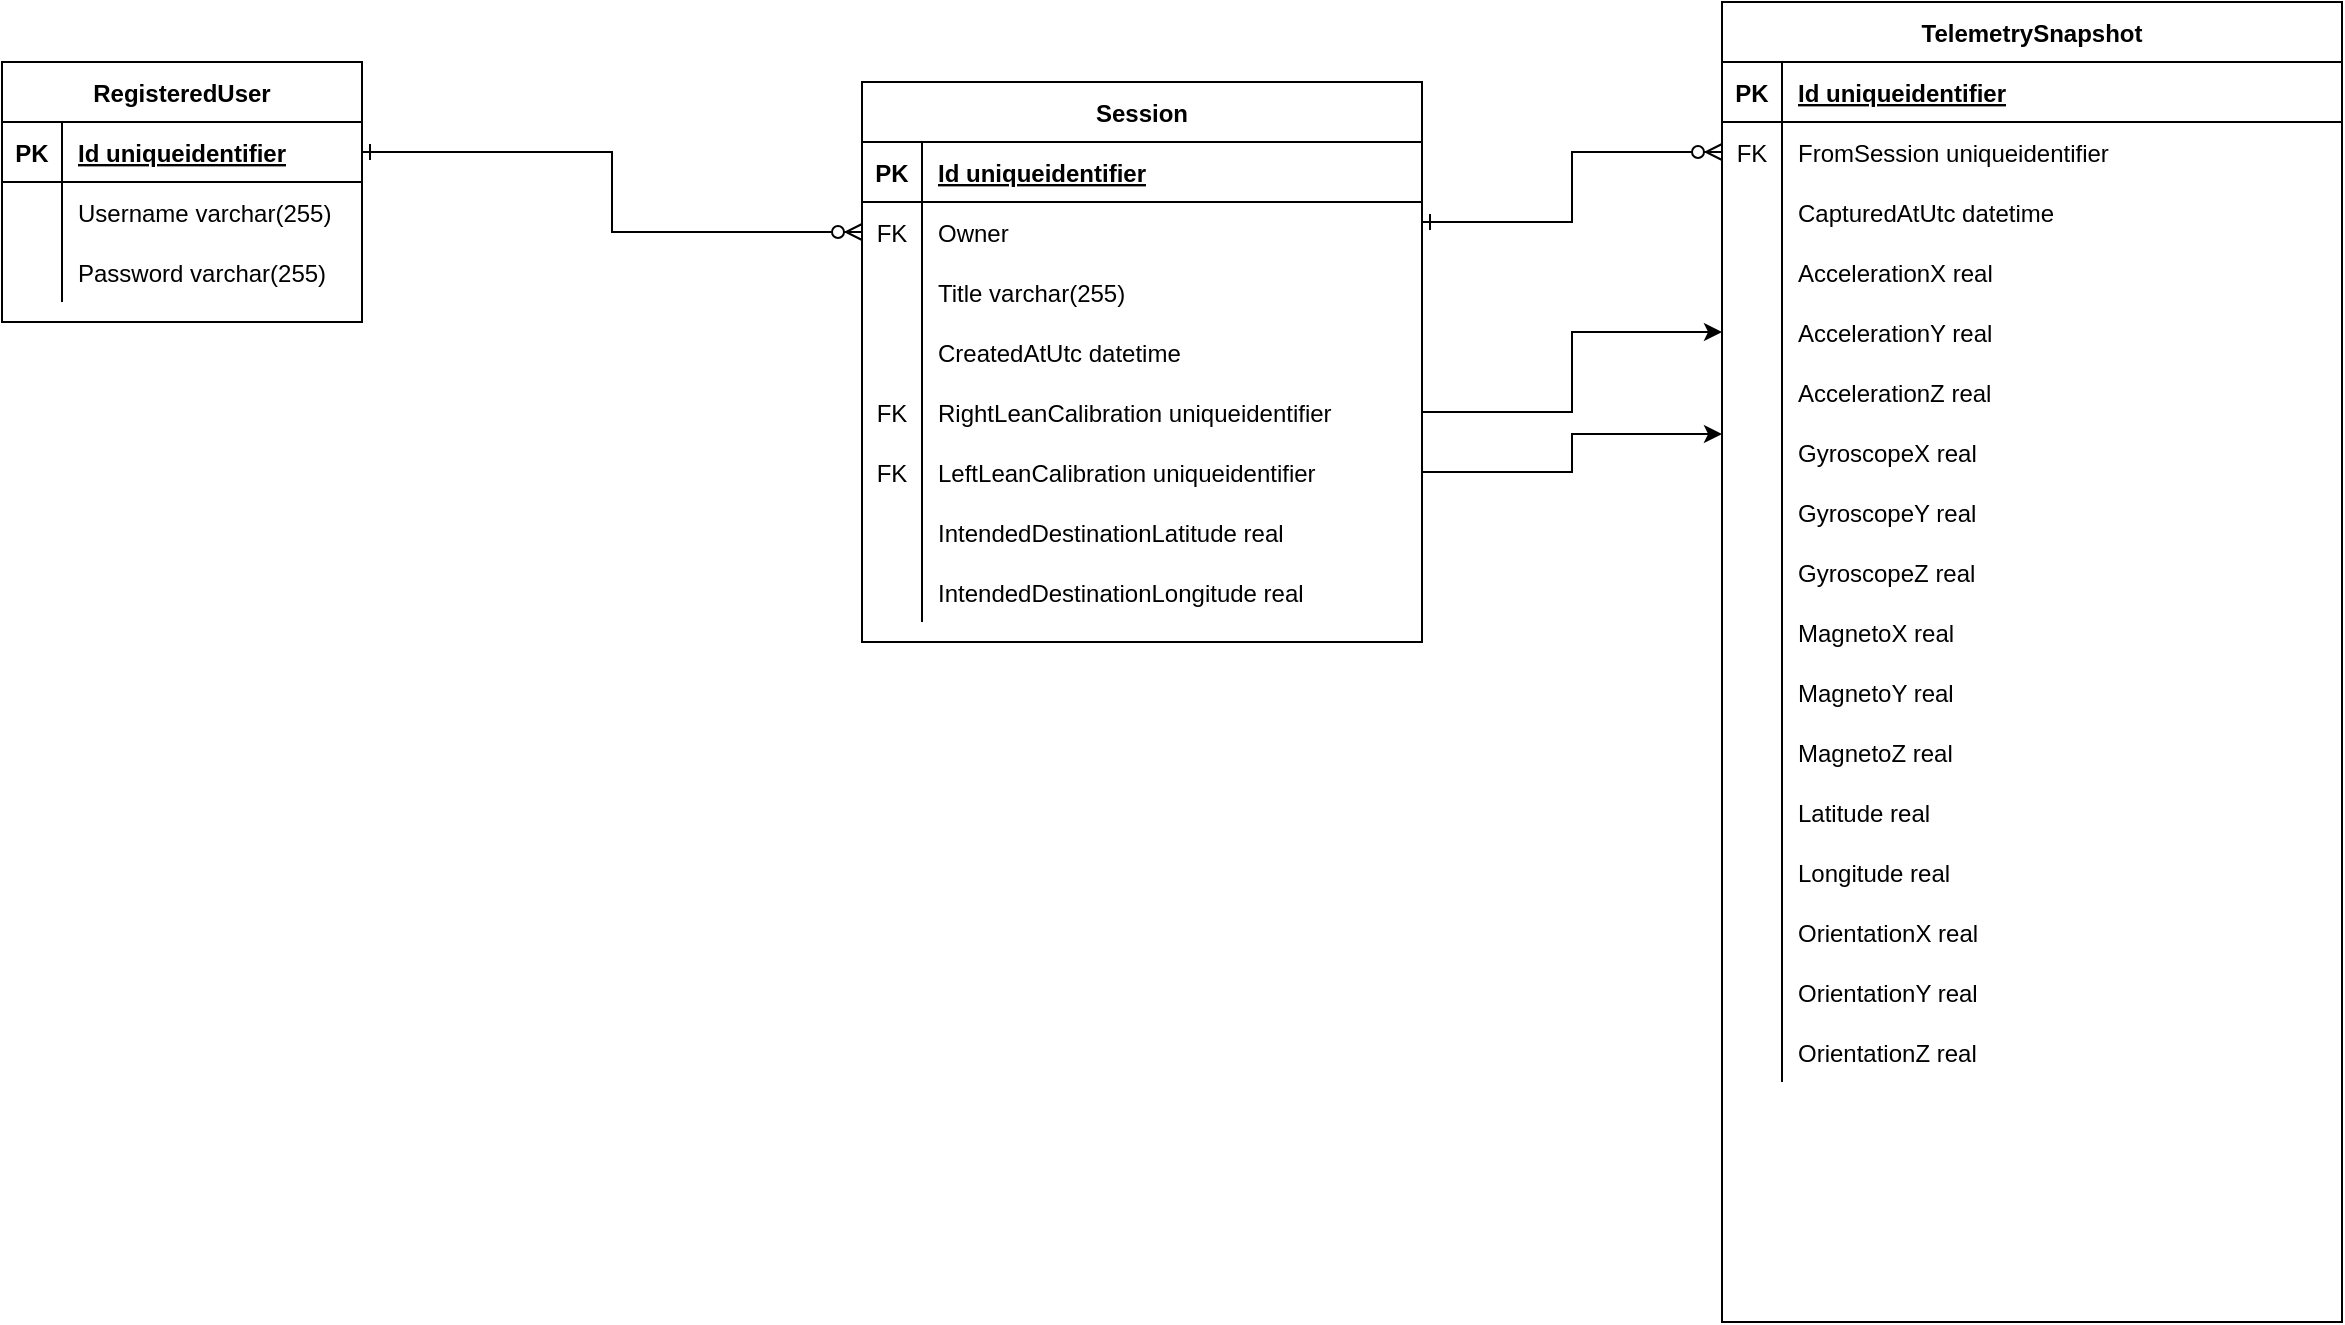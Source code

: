 <mxfile version="15.6.8" type="device"><diagram id="uxjR67eXe4s9mB2-4hJg" name="Page-1"><mxGraphModel dx="1952" dy="606" grid="1" gridSize="10" guides="1" tooltips="1" connect="1" arrows="1" fold="1" page="1" pageScale="1" pageWidth="850" pageHeight="1100" math="0" shadow="0"><root><mxCell id="0"/><mxCell id="1" parent="0"/><mxCell id="_TvXI2_eDQ4WfYmYCl9j-1" value="TelemetrySnapshot" style="shape=table;startSize=30;container=1;collapsible=1;childLayout=tableLayout;fixedRows=1;rowLines=0;fontStyle=1;align=center;resizeLast=1;" parent="1" vertex="1"><mxGeometry x="330" y="320" width="310" height="660" as="geometry"/></mxCell><mxCell id="_TvXI2_eDQ4WfYmYCl9j-2" value="" style="shape=partialRectangle;collapsible=0;dropTarget=0;pointerEvents=0;fillColor=none;top=0;left=0;bottom=1;right=0;points=[[0,0.5],[1,0.5]];portConstraint=eastwest;" parent="_TvXI2_eDQ4WfYmYCl9j-1" vertex="1"><mxGeometry y="30" width="310" height="30" as="geometry"/></mxCell><mxCell id="_TvXI2_eDQ4WfYmYCl9j-3" value="PK" style="shape=partialRectangle;connectable=0;fillColor=none;top=0;left=0;bottom=0;right=0;fontStyle=1;overflow=hidden;" parent="_TvXI2_eDQ4WfYmYCl9j-2" vertex="1"><mxGeometry width="30" height="30" as="geometry"><mxRectangle width="30" height="30" as="alternateBounds"/></mxGeometry></mxCell><mxCell id="_TvXI2_eDQ4WfYmYCl9j-4" value="Id uniqueidentifier" style="shape=partialRectangle;connectable=0;fillColor=none;top=0;left=0;bottom=0;right=0;align=left;spacingLeft=6;fontStyle=5;overflow=hidden;" parent="_TvXI2_eDQ4WfYmYCl9j-2" vertex="1"><mxGeometry x="30" width="280" height="30" as="geometry"><mxRectangle width="280" height="30" as="alternateBounds"/></mxGeometry></mxCell><mxCell id="_TvXI2_eDQ4WfYmYCl9j-45" style="shape=partialRectangle;collapsible=0;dropTarget=0;pointerEvents=0;fillColor=none;top=0;left=0;bottom=0;right=0;points=[[0,0.5],[1,0.5]];portConstraint=eastwest;" parent="_TvXI2_eDQ4WfYmYCl9j-1" vertex="1"><mxGeometry y="60" width="310" height="30" as="geometry"/></mxCell><mxCell id="_TvXI2_eDQ4WfYmYCl9j-46" value="FK" style="shape=partialRectangle;connectable=0;fillColor=none;top=0;left=0;bottom=0;right=0;editable=1;overflow=hidden;" parent="_TvXI2_eDQ4WfYmYCl9j-45" vertex="1"><mxGeometry width="30" height="30" as="geometry"><mxRectangle width="30" height="30" as="alternateBounds"/></mxGeometry></mxCell><mxCell id="_TvXI2_eDQ4WfYmYCl9j-47" value="FromSession uniqueidentifier" style="shape=partialRectangle;connectable=0;fillColor=none;top=0;left=0;bottom=0;right=0;align=left;spacingLeft=6;overflow=hidden;" parent="_TvXI2_eDQ4WfYmYCl9j-45" vertex="1"><mxGeometry x="30" width="280" height="30" as="geometry"><mxRectangle width="280" height="30" as="alternateBounds"/></mxGeometry></mxCell><mxCell id="_TvXI2_eDQ4WfYmYCl9j-5" value="" style="shape=partialRectangle;collapsible=0;dropTarget=0;pointerEvents=0;fillColor=none;top=0;left=0;bottom=0;right=0;points=[[0,0.5],[1,0.5]];portConstraint=eastwest;" parent="_TvXI2_eDQ4WfYmYCl9j-1" vertex="1"><mxGeometry y="90" width="310" height="30" as="geometry"/></mxCell><mxCell id="_TvXI2_eDQ4WfYmYCl9j-6" value="" style="shape=partialRectangle;connectable=0;fillColor=none;top=0;left=0;bottom=0;right=0;editable=1;overflow=hidden;" parent="_TvXI2_eDQ4WfYmYCl9j-5" vertex="1"><mxGeometry width="30" height="30" as="geometry"><mxRectangle width="30" height="30" as="alternateBounds"/></mxGeometry></mxCell><mxCell id="_TvXI2_eDQ4WfYmYCl9j-7" value="CapturedAtUtc datetime" style="shape=partialRectangle;connectable=0;fillColor=none;top=0;left=0;bottom=0;right=0;align=left;spacingLeft=6;overflow=hidden;" parent="_TvXI2_eDQ4WfYmYCl9j-5" vertex="1"><mxGeometry x="30" width="280" height="30" as="geometry"><mxRectangle width="280" height="30" as="alternateBounds"/></mxGeometry></mxCell><mxCell id="_TvXI2_eDQ4WfYmYCl9j-8" value="" style="shape=partialRectangle;collapsible=0;dropTarget=0;pointerEvents=0;fillColor=none;top=0;left=0;bottom=0;right=0;points=[[0,0.5],[1,0.5]];portConstraint=eastwest;" parent="_TvXI2_eDQ4WfYmYCl9j-1" vertex="1"><mxGeometry y="120" width="310" height="30" as="geometry"/></mxCell><mxCell id="_TvXI2_eDQ4WfYmYCl9j-9" value="" style="shape=partialRectangle;connectable=0;fillColor=none;top=0;left=0;bottom=0;right=0;editable=1;overflow=hidden;" parent="_TvXI2_eDQ4WfYmYCl9j-8" vertex="1"><mxGeometry width="30" height="30" as="geometry"><mxRectangle width="30" height="30" as="alternateBounds"/></mxGeometry></mxCell><mxCell id="_TvXI2_eDQ4WfYmYCl9j-10" value="AccelerationX real" style="shape=partialRectangle;connectable=0;fillColor=none;top=0;left=0;bottom=0;right=0;align=left;spacingLeft=6;overflow=hidden;" parent="_TvXI2_eDQ4WfYmYCl9j-8" vertex="1"><mxGeometry x="30" width="280" height="30" as="geometry"><mxRectangle width="280" height="30" as="alternateBounds"/></mxGeometry></mxCell><mxCell id="_TvXI2_eDQ4WfYmYCl9j-11" value="" style="shape=partialRectangle;collapsible=0;dropTarget=0;pointerEvents=0;fillColor=none;top=0;left=0;bottom=0;right=0;points=[[0,0.5],[1,0.5]];portConstraint=eastwest;" parent="_TvXI2_eDQ4WfYmYCl9j-1" vertex="1"><mxGeometry y="150" width="310" height="30" as="geometry"/></mxCell><mxCell id="_TvXI2_eDQ4WfYmYCl9j-12" value="" style="shape=partialRectangle;connectable=0;fillColor=none;top=0;left=0;bottom=0;right=0;editable=1;overflow=hidden;" parent="_TvXI2_eDQ4WfYmYCl9j-11" vertex="1"><mxGeometry width="30" height="30" as="geometry"><mxRectangle width="30" height="30" as="alternateBounds"/></mxGeometry></mxCell><mxCell id="_TvXI2_eDQ4WfYmYCl9j-13" value="AccelerationY real" style="shape=partialRectangle;connectable=0;fillColor=none;top=0;left=0;bottom=0;right=0;align=left;spacingLeft=6;overflow=hidden;" parent="_TvXI2_eDQ4WfYmYCl9j-11" vertex="1"><mxGeometry x="30" width="280" height="30" as="geometry"><mxRectangle width="280" height="30" as="alternateBounds"/></mxGeometry></mxCell><mxCell id="_TvXI2_eDQ4WfYmYCl9j-14" style="shape=partialRectangle;collapsible=0;dropTarget=0;pointerEvents=0;fillColor=none;top=0;left=0;bottom=0;right=0;points=[[0,0.5],[1,0.5]];portConstraint=eastwest;" parent="_TvXI2_eDQ4WfYmYCl9j-1" vertex="1"><mxGeometry y="180" width="310" height="30" as="geometry"/></mxCell><mxCell id="_TvXI2_eDQ4WfYmYCl9j-15" style="shape=partialRectangle;connectable=0;fillColor=none;top=0;left=0;bottom=0;right=0;editable=1;overflow=hidden;" parent="_TvXI2_eDQ4WfYmYCl9j-14" vertex="1"><mxGeometry width="30" height="30" as="geometry"><mxRectangle width="30" height="30" as="alternateBounds"/></mxGeometry></mxCell><mxCell id="_TvXI2_eDQ4WfYmYCl9j-16" value="AccelerationZ real" style="shape=partialRectangle;connectable=0;fillColor=none;top=0;left=0;bottom=0;right=0;align=left;spacingLeft=6;overflow=hidden;" parent="_TvXI2_eDQ4WfYmYCl9j-14" vertex="1"><mxGeometry x="30" width="280" height="30" as="geometry"><mxRectangle width="280" height="30" as="alternateBounds"/></mxGeometry></mxCell><mxCell id="_TvXI2_eDQ4WfYmYCl9j-17" style="shape=partialRectangle;collapsible=0;dropTarget=0;pointerEvents=0;fillColor=none;top=0;left=0;bottom=0;right=0;points=[[0,0.5],[1,0.5]];portConstraint=eastwest;" parent="_TvXI2_eDQ4WfYmYCl9j-1" vertex="1"><mxGeometry y="210" width="310" height="30" as="geometry"/></mxCell><mxCell id="_TvXI2_eDQ4WfYmYCl9j-18" style="shape=partialRectangle;connectable=0;fillColor=none;top=0;left=0;bottom=0;right=0;editable=1;overflow=hidden;" parent="_TvXI2_eDQ4WfYmYCl9j-17" vertex="1"><mxGeometry width="30" height="30" as="geometry"><mxRectangle width="30" height="30" as="alternateBounds"/></mxGeometry></mxCell><mxCell id="_TvXI2_eDQ4WfYmYCl9j-19" value="GyroscopeX real" style="shape=partialRectangle;connectable=0;fillColor=none;top=0;left=0;bottom=0;right=0;align=left;spacingLeft=6;overflow=hidden;" parent="_TvXI2_eDQ4WfYmYCl9j-17" vertex="1"><mxGeometry x="30" width="280" height="30" as="geometry"><mxRectangle width="280" height="30" as="alternateBounds"/></mxGeometry></mxCell><mxCell id="_TvXI2_eDQ4WfYmYCl9j-20" style="shape=partialRectangle;collapsible=0;dropTarget=0;pointerEvents=0;fillColor=none;top=0;left=0;bottom=0;right=0;points=[[0,0.5],[1,0.5]];portConstraint=eastwest;" parent="_TvXI2_eDQ4WfYmYCl9j-1" vertex="1"><mxGeometry y="240" width="310" height="30" as="geometry"/></mxCell><mxCell id="_TvXI2_eDQ4WfYmYCl9j-21" style="shape=partialRectangle;connectable=0;fillColor=none;top=0;left=0;bottom=0;right=0;editable=1;overflow=hidden;" parent="_TvXI2_eDQ4WfYmYCl9j-20" vertex="1"><mxGeometry width="30" height="30" as="geometry"><mxRectangle width="30" height="30" as="alternateBounds"/></mxGeometry></mxCell><mxCell id="_TvXI2_eDQ4WfYmYCl9j-22" value="GyroscopeY real" style="shape=partialRectangle;connectable=0;fillColor=none;top=0;left=0;bottom=0;right=0;align=left;spacingLeft=6;overflow=hidden;" parent="_TvXI2_eDQ4WfYmYCl9j-20" vertex="1"><mxGeometry x="30" width="280" height="30" as="geometry"><mxRectangle width="280" height="30" as="alternateBounds"/></mxGeometry></mxCell><mxCell id="_TvXI2_eDQ4WfYmYCl9j-23" style="shape=partialRectangle;collapsible=0;dropTarget=0;pointerEvents=0;fillColor=none;top=0;left=0;bottom=0;right=0;points=[[0,0.5],[1,0.5]];portConstraint=eastwest;" parent="_TvXI2_eDQ4WfYmYCl9j-1" vertex="1"><mxGeometry y="270" width="310" height="30" as="geometry"/></mxCell><mxCell id="_TvXI2_eDQ4WfYmYCl9j-24" style="shape=partialRectangle;connectable=0;fillColor=none;top=0;left=0;bottom=0;right=0;editable=1;overflow=hidden;" parent="_TvXI2_eDQ4WfYmYCl9j-23" vertex="1"><mxGeometry width="30" height="30" as="geometry"><mxRectangle width="30" height="30" as="alternateBounds"/></mxGeometry></mxCell><mxCell id="_TvXI2_eDQ4WfYmYCl9j-25" value="GyroscopeZ real" style="shape=partialRectangle;connectable=0;fillColor=none;top=0;left=0;bottom=0;right=0;align=left;spacingLeft=6;overflow=hidden;" parent="_TvXI2_eDQ4WfYmYCl9j-23" vertex="1"><mxGeometry x="30" width="280" height="30" as="geometry"><mxRectangle width="280" height="30" as="alternateBounds"/></mxGeometry></mxCell><mxCell id="_TvXI2_eDQ4WfYmYCl9j-49" style="shape=partialRectangle;collapsible=0;dropTarget=0;pointerEvents=0;fillColor=none;top=0;left=0;bottom=0;right=0;points=[[0,0.5],[1,0.5]];portConstraint=eastwest;" parent="_TvXI2_eDQ4WfYmYCl9j-1" vertex="1"><mxGeometry y="300" width="310" height="30" as="geometry"/></mxCell><mxCell id="_TvXI2_eDQ4WfYmYCl9j-50" style="shape=partialRectangle;connectable=0;fillColor=none;top=0;left=0;bottom=0;right=0;editable=1;overflow=hidden;" parent="_TvXI2_eDQ4WfYmYCl9j-49" vertex="1"><mxGeometry width="30" height="30" as="geometry"><mxRectangle width="30" height="30" as="alternateBounds"/></mxGeometry></mxCell><mxCell id="_TvXI2_eDQ4WfYmYCl9j-51" value="MagnetoX real" style="shape=partialRectangle;connectable=0;fillColor=none;top=0;left=0;bottom=0;right=0;align=left;spacingLeft=6;overflow=hidden;" parent="_TvXI2_eDQ4WfYmYCl9j-49" vertex="1"><mxGeometry x="30" width="280" height="30" as="geometry"><mxRectangle width="280" height="30" as="alternateBounds"/></mxGeometry></mxCell><mxCell id="_TvXI2_eDQ4WfYmYCl9j-52" style="shape=partialRectangle;collapsible=0;dropTarget=0;pointerEvents=0;fillColor=none;top=0;left=0;bottom=0;right=0;points=[[0,0.5],[1,0.5]];portConstraint=eastwest;" parent="_TvXI2_eDQ4WfYmYCl9j-1" vertex="1"><mxGeometry y="330" width="310" height="30" as="geometry"/></mxCell><mxCell id="_TvXI2_eDQ4WfYmYCl9j-53" style="shape=partialRectangle;connectable=0;fillColor=none;top=0;left=0;bottom=0;right=0;editable=1;overflow=hidden;" parent="_TvXI2_eDQ4WfYmYCl9j-52" vertex="1"><mxGeometry width="30" height="30" as="geometry"><mxRectangle width="30" height="30" as="alternateBounds"/></mxGeometry></mxCell><mxCell id="_TvXI2_eDQ4WfYmYCl9j-54" value="MagnetoY real" style="shape=partialRectangle;connectable=0;fillColor=none;top=0;left=0;bottom=0;right=0;align=left;spacingLeft=6;overflow=hidden;" parent="_TvXI2_eDQ4WfYmYCl9j-52" vertex="1"><mxGeometry x="30" width="280" height="30" as="geometry"><mxRectangle width="280" height="30" as="alternateBounds"/></mxGeometry></mxCell><mxCell id="_TvXI2_eDQ4WfYmYCl9j-55" style="shape=partialRectangle;collapsible=0;dropTarget=0;pointerEvents=0;fillColor=none;top=0;left=0;bottom=0;right=0;points=[[0,0.5],[1,0.5]];portConstraint=eastwest;" parent="_TvXI2_eDQ4WfYmYCl9j-1" vertex="1"><mxGeometry y="360" width="310" height="30" as="geometry"/></mxCell><mxCell id="_TvXI2_eDQ4WfYmYCl9j-56" style="shape=partialRectangle;connectable=0;fillColor=none;top=0;left=0;bottom=0;right=0;editable=1;overflow=hidden;" parent="_TvXI2_eDQ4WfYmYCl9j-55" vertex="1"><mxGeometry width="30" height="30" as="geometry"><mxRectangle width="30" height="30" as="alternateBounds"/></mxGeometry></mxCell><mxCell id="_TvXI2_eDQ4WfYmYCl9j-57" value="MagnetoZ real" style="shape=partialRectangle;connectable=0;fillColor=none;top=0;left=0;bottom=0;right=0;align=left;spacingLeft=6;overflow=hidden;" parent="_TvXI2_eDQ4WfYmYCl9j-55" vertex="1"><mxGeometry x="30" width="280" height="30" as="geometry"><mxRectangle width="280" height="30" as="alternateBounds"/></mxGeometry></mxCell><mxCell id="_TvXI2_eDQ4WfYmYCl9j-26" style="shape=partialRectangle;collapsible=0;dropTarget=0;pointerEvents=0;fillColor=none;top=0;left=0;bottom=0;right=0;points=[[0,0.5],[1,0.5]];portConstraint=eastwest;" parent="_TvXI2_eDQ4WfYmYCl9j-1" vertex="1"><mxGeometry y="390" width="310" height="30" as="geometry"/></mxCell><mxCell id="_TvXI2_eDQ4WfYmYCl9j-27" style="shape=partialRectangle;connectable=0;fillColor=none;top=0;left=0;bottom=0;right=0;editable=1;overflow=hidden;" parent="_TvXI2_eDQ4WfYmYCl9j-26" vertex="1"><mxGeometry width="30" height="30" as="geometry"><mxRectangle width="30" height="30" as="alternateBounds"/></mxGeometry></mxCell><mxCell id="_TvXI2_eDQ4WfYmYCl9j-28" value="Latitude real" style="shape=partialRectangle;connectable=0;fillColor=none;top=0;left=0;bottom=0;right=0;align=left;spacingLeft=6;overflow=hidden;" parent="_TvXI2_eDQ4WfYmYCl9j-26" vertex="1"><mxGeometry x="30" width="280" height="30" as="geometry"><mxRectangle width="280" height="30" as="alternateBounds"/></mxGeometry></mxCell><mxCell id="_TvXI2_eDQ4WfYmYCl9j-29" style="shape=partialRectangle;collapsible=0;dropTarget=0;pointerEvents=0;fillColor=none;top=0;left=0;bottom=0;right=0;points=[[0,0.5],[1,0.5]];portConstraint=eastwest;" parent="_TvXI2_eDQ4WfYmYCl9j-1" vertex="1"><mxGeometry y="420" width="310" height="30" as="geometry"/></mxCell><mxCell id="_TvXI2_eDQ4WfYmYCl9j-30" style="shape=partialRectangle;connectable=0;fillColor=none;top=0;left=0;bottom=0;right=0;editable=1;overflow=hidden;" parent="_TvXI2_eDQ4WfYmYCl9j-29" vertex="1"><mxGeometry width="30" height="30" as="geometry"><mxRectangle width="30" height="30" as="alternateBounds"/></mxGeometry></mxCell><mxCell id="_TvXI2_eDQ4WfYmYCl9j-31" value="Longitude real" style="shape=partialRectangle;connectable=0;fillColor=none;top=0;left=0;bottom=0;right=0;align=left;spacingLeft=6;overflow=hidden;" parent="_TvXI2_eDQ4WfYmYCl9j-29" vertex="1"><mxGeometry x="30" width="280" height="30" as="geometry"><mxRectangle width="280" height="30" as="alternateBounds"/></mxGeometry></mxCell><mxCell id="P8bGdONdd6ahZ45l8Bpt-1" style="shape=partialRectangle;collapsible=0;dropTarget=0;pointerEvents=0;fillColor=none;top=0;left=0;bottom=0;right=0;points=[[0,0.5],[1,0.5]];portConstraint=eastwest;" parent="_TvXI2_eDQ4WfYmYCl9j-1" vertex="1"><mxGeometry y="450" width="310" height="30" as="geometry"/></mxCell><mxCell id="P8bGdONdd6ahZ45l8Bpt-2" style="shape=partialRectangle;connectable=0;fillColor=none;top=0;left=0;bottom=0;right=0;editable=1;overflow=hidden;" parent="P8bGdONdd6ahZ45l8Bpt-1" vertex="1"><mxGeometry width="30" height="30" as="geometry"><mxRectangle width="30" height="30" as="alternateBounds"/></mxGeometry></mxCell><mxCell id="P8bGdONdd6ahZ45l8Bpt-3" value="OrientationX real" style="shape=partialRectangle;connectable=0;fillColor=none;top=0;left=0;bottom=0;right=0;align=left;spacingLeft=6;overflow=hidden;" parent="P8bGdONdd6ahZ45l8Bpt-1" vertex="1"><mxGeometry x="30" width="280" height="30" as="geometry"><mxRectangle width="280" height="30" as="alternateBounds"/></mxGeometry></mxCell><mxCell id="P8bGdONdd6ahZ45l8Bpt-4" style="shape=partialRectangle;collapsible=0;dropTarget=0;pointerEvents=0;fillColor=none;top=0;left=0;bottom=0;right=0;points=[[0,0.5],[1,0.5]];portConstraint=eastwest;" parent="_TvXI2_eDQ4WfYmYCl9j-1" vertex="1"><mxGeometry y="480" width="310" height="30" as="geometry"/></mxCell><mxCell id="P8bGdONdd6ahZ45l8Bpt-5" style="shape=partialRectangle;connectable=0;fillColor=none;top=0;left=0;bottom=0;right=0;editable=1;overflow=hidden;" parent="P8bGdONdd6ahZ45l8Bpt-4" vertex="1"><mxGeometry width="30" height="30" as="geometry"><mxRectangle width="30" height="30" as="alternateBounds"/></mxGeometry></mxCell><mxCell id="P8bGdONdd6ahZ45l8Bpt-6" value="OrientationY real" style="shape=partialRectangle;connectable=0;fillColor=none;top=0;left=0;bottom=0;right=0;align=left;spacingLeft=6;overflow=hidden;" parent="P8bGdONdd6ahZ45l8Bpt-4" vertex="1"><mxGeometry x="30" width="280" height="30" as="geometry"><mxRectangle width="280" height="30" as="alternateBounds"/></mxGeometry></mxCell><mxCell id="P8bGdONdd6ahZ45l8Bpt-7" style="shape=partialRectangle;collapsible=0;dropTarget=0;pointerEvents=0;fillColor=none;top=0;left=0;bottom=0;right=0;points=[[0,0.5],[1,0.5]];portConstraint=eastwest;" parent="_TvXI2_eDQ4WfYmYCl9j-1" vertex="1"><mxGeometry y="510" width="310" height="30" as="geometry"/></mxCell><mxCell id="P8bGdONdd6ahZ45l8Bpt-8" style="shape=partialRectangle;connectable=0;fillColor=none;top=0;left=0;bottom=0;right=0;editable=1;overflow=hidden;" parent="P8bGdONdd6ahZ45l8Bpt-7" vertex="1"><mxGeometry width="30" height="30" as="geometry"><mxRectangle width="30" height="30" as="alternateBounds"/></mxGeometry></mxCell><mxCell id="P8bGdONdd6ahZ45l8Bpt-9" value="OrientationZ real" style="shape=partialRectangle;connectable=0;fillColor=none;top=0;left=0;bottom=0;right=0;align=left;spacingLeft=6;overflow=hidden;" parent="P8bGdONdd6ahZ45l8Bpt-7" vertex="1"><mxGeometry x="30" width="280" height="30" as="geometry"><mxRectangle width="280" height="30" as="alternateBounds"/></mxGeometry></mxCell><mxCell id="_TvXI2_eDQ4WfYmYCl9j-32" value="Session" style="shape=table;startSize=30;container=1;collapsible=1;childLayout=tableLayout;fixedRows=1;rowLines=0;fontStyle=1;align=center;resizeLast=1;" parent="1" vertex="1"><mxGeometry x="-100" y="360" width="280" height="280" as="geometry"/></mxCell><mxCell id="_TvXI2_eDQ4WfYmYCl9j-33" value="" style="shape=partialRectangle;collapsible=0;dropTarget=0;pointerEvents=0;fillColor=none;top=0;left=0;bottom=1;right=0;points=[[0,0.5],[1,0.5]];portConstraint=eastwest;" parent="_TvXI2_eDQ4WfYmYCl9j-32" vertex="1"><mxGeometry y="30" width="280" height="30" as="geometry"/></mxCell><mxCell id="_TvXI2_eDQ4WfYmYCl9j-34" value="PK" style="shape=partialRectangle;connectable=0;fillColor=none;top=0;left=0;bottom=0;right=0;fontStyle=1;overflow=hidden;" parent="_TvXI2_eDQ4WfYmYCl9j-33" vertex="1"><mxGeometry width="30" height="30" as="geometry"><mxRectangle width="30" height="30" as="alternateBounds"/></mxGeometry></mxCell><mxCell id="_TvXI2_eDQ4WfYmYCl9j-35" value="Id uniqueidentifier" style="shape=partialRectangle;connectable=0;fillColor=none;top=0;left=0;bottom=0;right=0;align=left;spacingLeft=6;fontStyle=5;overflow=hidden;" parent="_TvXI2_eDQ4WfYmYCl9j-33" vertex="1"><mxGeometry x="30" width="250" height="30" as="geometry"><mxRectangle width="250" height="30" as="alternateBounds"/></mxGeometry></mxCell><mxCell id="_TvXI2_eDQ4WfYmYCl9j-36" value="" style="shape=partialRectangle;collapsible=0;dropTarget=0;pointerEvents=0;fillColor=none;top=0;left=0;bottom=0;right=0;points=[[0,0.5],[1,0.5]];portConstraint=eastwest;" parent="_TvXI2_eDQ4WfYmYCl9j-32" vertex="1"><mxGeometry y="60" width="280" height="30" as="geometry"/></mxCell><mxCell id="_TvXI2_eDQ4WfYmYCl9j-37" value="FK" style="shape=partialRectangle;connectable=0;fillColor=none;top=0;left=0;bottom=0;right=0;editable=1;overflow=hidden;" parent="_TvXI2_eDQ4WfYmYCl9j-36" vertex="1"><mxGeometry width="30" height="30" as="geometry"><mxRectangle width="30" height="30" as="alternateBounds"/></mxGeometry></mxCell><mxCell id="_TvXI2_eDQ4WfYmYCl9j-38" value="Owner" style="shape=partialRectangle;connectable=0;fillColor=none;top=0;left=0;bottom=0;right=0;align=left;spacingLeft=6;overflow=hidden;" parent="_TvXI2_eDQ4WfYmYCl9j-36" vertex="1"><mxGeometry x="30" width="250" height="30" as="geometry"><mxRectangle width="250" height="30" as="alternateBounds"/></mxGeometry></mxCell><mxCell id="utBm115BUwZT5mW696Ef-1" style="shape=partialRectangle;collapsible=0;dropTarget=0;pointerEvents=0;fillColor=none;top=0;left=0;bottom=0;right=0;points=[[0,0.5],[1,0.5]];portConstraint=eastwest;" parent="_TvXI2_eDQ4WfYmYCl9j-32" vertex="1"><mxGeometry y="90" width="280" height="30" as="geometry"/></mxCell><mxCell id="utBm115BUwZT5mW696Ef-2" style="shape=partialRectangle;connectable=0;fillColor=none;top=0;left=0;bottom=0;right=0;editable=1;overflow=hidden;" parent="utBm115BUwZT5mW696Ef-1" vertex="1"><mxGeometry width="30" height="30" as="geometry"><mxRectangle width="30" height="30" as="alternateBounds"/></mxGeometry></mxCell><mxCell id="utBm115BUwZT5mW696Ef-3" value="Title varchar(255)" style="shape=partialRectangle;connectable=0;fillColor=none;top=0;left=0;bottom=0;right=0;align=left;spacingLeft=6;overflow=hidden;" parent="utBm115BUwZT5mW696Ef-1" vertex="1"><mxGeometry x="30" width="250" height="30" as="geometry"><mxRectangle width="250" height="30" as="alternateBounds"/></mxGeometry></mxCell><mxCell id="utBm115BUwZT5mW696Ef-4" style="shape=partialRectangle;collapsible=0;dropTarget=0;pointerEvents=0;fillColor=none;top=0;left=0;bottom=0;right=0;points=[[0,0.5],[1,0.5]];portConstraint=eastwest;" parent="_TvXI2_eDQ4WfYmYCl9j-32" vertex="1"><mxGeometry y="120" width="280" height="30" as="geometry"/></mxCell><mxCell id="utBm115BUwZT5mW696Ef-5" style="shape=partialRectangle;connectable=0;fillColor=none;top=0;left=0;bottom=0;right=0;editable=1;overflow=hidden;" parent="utBm115BUwZT5mW696Ef-4" vertex="1"><mxGeometry width="30" height="30" as="geometry"><mxRectangle width="30" height="30" as="alternateBounds"/></mxGeometry></mxCell><mxCell id="utBm115BUwZT5mW696Ef-6" value="CreatedAtUtc datetime" style="shape=partialRectangle;connectable=0;fillColor=none;top=0;left=0;bottom=0;right=0;align=left;spacingLeft=6;overflow=hidden;" parent="utBm115BUwZT5mW696Ef-4" vertex="1"><mxGeometry x="30" width="250" height="30" as="geometry"><mxRectangle width="250" height="30" as="alternateBounds"/></mxGeometry></mxCell><mxCell id="utBm115BUwZT5mW696Ef-7" style="shape=partialRectangle;collapsible=0;dropTarget=0;pointerEvents=0;fillColor=none;top=0;left=0;bottom=0;right=0;points=[[0,0.5],[1,0.5]];portConstraint=eastwest;" parent="_TvXI2_eDQ4WfYmYCl9j-32" vertex="1"><mxGeometry y="150" width="280" height="30" as="geometry"/></mxCell><mxCell id="utBm115BUwZT5mW696Ef-8" value="FK" style="shape=partialRectangle;connectable=0;fillColor=none;top=0;left=0;bottom=0;right=0;editable=1;overflow=hidden;" parent="utBm115BUwZT5mW696Ef-7" vertex="1"><mxGeometry width="30" height="30" as="geometry"><mxRectangle width="30" height="30" as="alternateBounds"/></mxGeometry></mxCell><mxCell id="utBm115BUwZT5mW696Ef-9" value="RightLeanCalibration uniqueidentifier" style="shape=partialRectangle;connectable=0;fillColor=none;top=0;left=0;bottom=0;right=0;align=left;spacingLeft=6;overflow=hidden;" parent="utBm115BUwZT5mW696Ef-7" vertex="1"><mxGeometry x="30" width="250" height="30" as="geometry"><mxRectangle width="250" height="30" as="alternateBounds"/></mxGeometry></mxCell><mxCell id="utBm115BUwZT5mW696Ef-10" style="shape=partialRectangle;collapsible=0;dropTarget=0;pointerEvents=0;fillColor=none;top=0;left=0;bottom=0;right=0;points=[[0,0.5],[1,0.5]];portConstraint=eastwest;" parent="_TvXI2_eDQ4WfYmYCl9j-32" vertex="1"><mxGeometry y="180" width="280" height="30" as="geometry"/></mxCell><mxCell id="utBm115BUwZT5mW696Ef-11" value="FK" style="shape=partialRectangle;connectable=0;fillColor=none;top=0;left=0;bottom=0;right=0;editable=1;overflow=hidden;" parent="utBm115BUwZT5mW696Ef-10" vertex="1"><mxGeometry width="30" height="30" as="geometry"><mxRectangle width="30" height="30" as="alternateBounds"/></mxGeometry></mxCell><mxCell id="utBm115BUwZT5mW696Ef-12" value="LeftLeanCalibration uniqueidentifier" style="shape=partialRectangle;connectable=0;fillColor=none;top=0;left=0;bottom=0;right=0;align=left;spacingLeft=6;overflow=hidden;" parent="utBm115BUwZT5mW696Ef-10" vertex="1"><mxGeometry x="30" width="250" height="30" as="geometry"><mxRectangle width="250" height="30" as="alternateBounds"/></mxGeometry></mxCell><mxCell id="wybfGGC1WaVDYJ-UWKmN-1" style="shape=partialRectangle;collapsible=0;dropTarget=0;pointerEvents=0;fillColor=none;top=0;left=0;bottom=0;right=0;points=[[0,0.5],[1,0.5]];portConstraint=eastwest;" vertex="1" parent="_TvXI2_eDQ4WfYmYCl9j-32"><mxGeometry y="210" width="280" height="30" as="geometry"/></mxCell><mxCell id="wybfGGC1WaVDYJ-UWKmN-2" style="shape=partialRectangle;connectable=0;fillColor=none;top=0;left=0;bottom=0;right=0;editable=1;overflow=hidden;" vertex="1" parent="wybfGGC1WaVDYJ-UWKmN-1"><mxGeometry width="30" height="30" as="geometry"><mxRectangle width="30" height="30" as="alternateBounds"/></mxGeometry></mxCell><mxCell id="wybfGGC1WaVDYJ-UWKmN-3" value="IntendedDestinationLatitude real" style="shape=partialRectangle;connectable=0;fillColor=none;top=0;left=0;bottom=0;right=0;align=left;spacingLeft=6;overflow=hidden;" vertex="1" parent="wybfGGC1WaVDYJ-UWKmN-1"><mxGeometry x="30" width="250" height="30" as="geometry"><mxRectangle width="250" height="30" as="alternateBounds"/></mxGeometry></mxCell><mxCell id="wybfGGC1WaVDYJ-UWKmN-4" style="shape=partialRectangle;collapsible=0;dropTarget=0;pointerEvents=0;fillColor=none;top=0;left=0;bottom=0;right=0;points=[[0,0.5],[1,0.5]];portConstraint=eastwest;" vertex="1" parent="_TvXI2_eDQ4WfYmYCl9j-32"><mxGeometry y="240" width="280" height="30" as="geometry"/></mxCell><mxCell id="wybfGGC1WaVDYJ-UWKmN-5" style="shape=partialRectangle;connectable=0;fillColor=none;top=0;left=0;bottom=0;right=0;editable=1;overflow=hidden;" vertex="1" parent="wybfGGC1WaVDYJ-UWKmN-4"><mxGeometry width="30" height="30" as="geometry"><mxRectangle width="30" height="30" as="alternateBounds"/></mxGeometry></mxCell><mxCell id="wybfGGC1WaVDYJ-UWKmN-6" value="IntendedDestinationLongitude real" style="shape=partialRectangle;connectable=0;fillColor=none;top=0;left=0;bottom=0;right=0;align=left;spacingLeft=6;overflow=hidden;" vertex="1" parent="wybfGGC1WaVDYJ-UWKmN-4"><mxGeometry x="30" width="250" height="30" as="geometry"><mxRectangle width="250" height="30" as="alternateBounds"/></mxGeometry></mxCell><mxCell id="_TvXI2_eDQ4WfYmYCl9j-48" style="edgeStyle=orthogonalEdgeStyle;rounded=0;orthogonalLoop=1;jettySize=auto;html=1;exitX=0;exitY=0.5;exitDx=0;exitDy=0;entryX=1;entryY=0.25;entryDx=0;entryDy=0;endArrow=ERone;endFill=0;startArrow=ERzeroToMany;startFill=1;" parent="1" source="_TvXI2_eDQ4WfYmYCl9j-45" target="_TvXI2_eDQ4WfYmYCl9j-32" edge="1"><mxGeometry relative="1" as="geometry"/></mxCell><mxCell id="_TvXI2_eDQ4WfYmYCl9j-58" value="RegisteredUser" style="shape=table;startSize=30;container=1;collapsible=1;childLayout=tableLayout;fixedRows=1;rowLines=0;fontStyle=1;align=center;resizeLast=1;" parent="1" vertex="1"><mxGeometry x="-530" y="350" width="180" height="130" as="geometry"/></mxCell><mxCell id="_TvXI2_eDQ4WfYmYCl9j-59" value="" style="shape=partialRectangle;collapsible=0;dropTarget=0;pointerEvents=0;fillColor=none;top=0;left=0;bottom=1;right=0;points=[[0,0.5],[1,0.5]];portConstraint=eastwest;" parent="_TvXI2_eDQ4WfYmYCl9j-58" vertex="1"><mxGeometry y="30" width="180" height="30" as="geometry"/></mxCell><mxCell id="_TvXI2_eDQ4WfYmYCl9j-60" value="PK" style="shape=partialRectangle;connectable=0;fillColor=none;top=0;left=0;bottom=0;right=0;fontStyle=1;overflow=hidden;" parent="_TvXI2_eDQ4WfYmYCl9j-59" vertex="1"><mxGeometry width="30" height="30" as="geometry"><mxRectangle width="30" height="30" as="alternateBounds"/></mxGeometry></mxCell><mxCell id="_TvXI2_eDQ4WfYmYCl9j-61" value="Id uniqueidentifier" style="shape=partialRectangle;connectable=0;fillColor=none;top=0;left=0;bottom=0;right=0;align=left;spacingLeft=6;fontStyle=5;overflow=hidden;" parent="_TvXI2_eDQ4WfYmYCl9j-59" vertex="1"><mxGeometry x="30" width="150" height="30" as="geometry"><mxRectangle width="150" height="30" as="alternateBounds"/></mxGeometry></mxCell><mxCell id="_TvXI2_eDQ4WfYmYCl9j-62" value="" style="shape=partialRectangle;collapsible=0;dropTarget=0;pointerEvents=0;fillColor=none;top=0;left=0;bottom=0;right=0;points=[[0,0.5],[1,0.5]];portConstraint=eastwest;" parent="_TvXI2_eDQ4WfYmYCl9j-58" vertex="1"><mxGeometry y="60" width="180" height="30" as="geometry"/></mxCell><mxCell id="_TvXI2_eDQ4WfYmYCl9j-63" value="" style="shape=partialRectangle;connectable=0;fillColor=none;top=0;left=0;bottom=0;right=0;editable=1;overflow=hidden;" parent="_TvXI2_eDQ4WfYmYCl9j-62" vertex="1"><mxGeometry width="30" height="30" as="geometry"><mxRectangle width="30" height="30" as="alternateBounds"/></mxGeometry></mxCell><mxCell id="_TvXI2_eDQ4WfYmYCl9j-64" value="Username varchar(255)" style="shape=partialRectangle;connectable=0;fillColor=none;top=0;left=0;bottom=0;right=0;align=left;spacingLeft=6;overflow=hidden;" parent="_TvXI2_eDQ4WfYmYCl9j-62" vertex="1"><mxGeometry x="30" width="150" height="30" as="geometry"><mxRectangle width="150" height="30" as="alternateBounds"/></mxGeometry></mxCell><mxCell id="_TvXI2_eDQ4WfYmYCl9j-65" value="" style="shape=partialRectangle;collapsible=0;dropTarget=0;pointerEvents=0;fillColor=none;top=0;left=0;bottom=0;right=0;points=[[0,0.5],[1,0.5]];portConstraint=eastwest;" parent="_TvXI2_eDQ4WfYmYCl9j-58" vertex="1"><mxGeometry y="90" width="180" height="30" as="geometry"/></mxCell><mxCell id="_TvXI2_eDQ4WfYmYCl9j-66" value="" style="shape=partialRectangle;connectable=0;fillColor=none;top=0;left=0;bottom=0;right=0;editable=1;overflow=hidden;" parent="_TvXI2_eDQ4WfYmYCl9j-65" vertex="1"><mxGeometry width="30" height="30" as="geometry"><mxRectangle width="30" height="30" as="alternateBounds"/></mxGeometry></mxCell><mxCell id="_TvXI2_eDQ4WfYmYCl9j-67" value="Password varchar(255)" style="shape=partialRectangle;connectable=0;fillColor=none;top=0;left=0;bottom=0;right=0;align=left;spacingLeft=6;overflow=hidden;" parent="_TvXI2_eDQ4WfYmYCl9j-65" vertex="1"><mxGeometry x="30" width="150" height="30" as="geometry"><mxRectangle width="150" height="30" as="alternateBounds"/></mxGeometry></mxCell><mxCell id="_TvXI2_eDQ4WfYmYCl9j-71" style="edgeStyle=orthogonalEdgeStyle;rounded=0;orthogonalLoop=1;jettySize=auto;html=1;exitX=0;exitY=0.5;exitDx=0;exitDy=0;entryX=1;entryY=0.5;entryDx=0;entryDy=0;startArrow=ERzeroToMany;startFill=1;endArrow=ERone;endFill=0;" parent="1" source="_TvXI2_eDQ4WfYmYCl9j-36" target="_TvXI2_eDQ4WfYmYCl9j-59" edge="1"><mxGeometry relative="1" as="geometry"/></mxCell><mxCell id="utBm115BUwZT5mW696Ef-13" style="edgeStyle=orthogonalEdgeStyle;rounded=0;orthogonalLoop=1;jettySize=auto;html=1;exitX=1;exitY=0.5;exitDx=0;exitDy=0;entryX=0;entryY=0.5;entryDx=0;entryDy=0;" parent="1" source="utBm115BUwZT5mW696Ef-7" target="_TvXI2_eDQ4WfYmYCl9j-11" edge="1"><mxGeometry relative="1" as="geometry"/></mxCell><mxCell id="utBm115BUwZT5mW696Ef-14" style="edgeStyle=orthogonalEdgeStyle;rounded=0;orthogonalLoop=1;jettySize=auto;html=1;exitX=1;exitY=0.5;exitDx=0;exitDy=0;entryX=0;entryY=0.2;entryDx=0;entryDy=0;entryPerimeter=0;" parent="1" source="utBm115BUwZT5mW696Ef-10" target="_TvXI2_eDQ4WfYmYCl9j-17" edge="1"><mxGeometry relative="1" as="geometry"/></mxCell></root></mxGraphModel></diagram></mxfile>